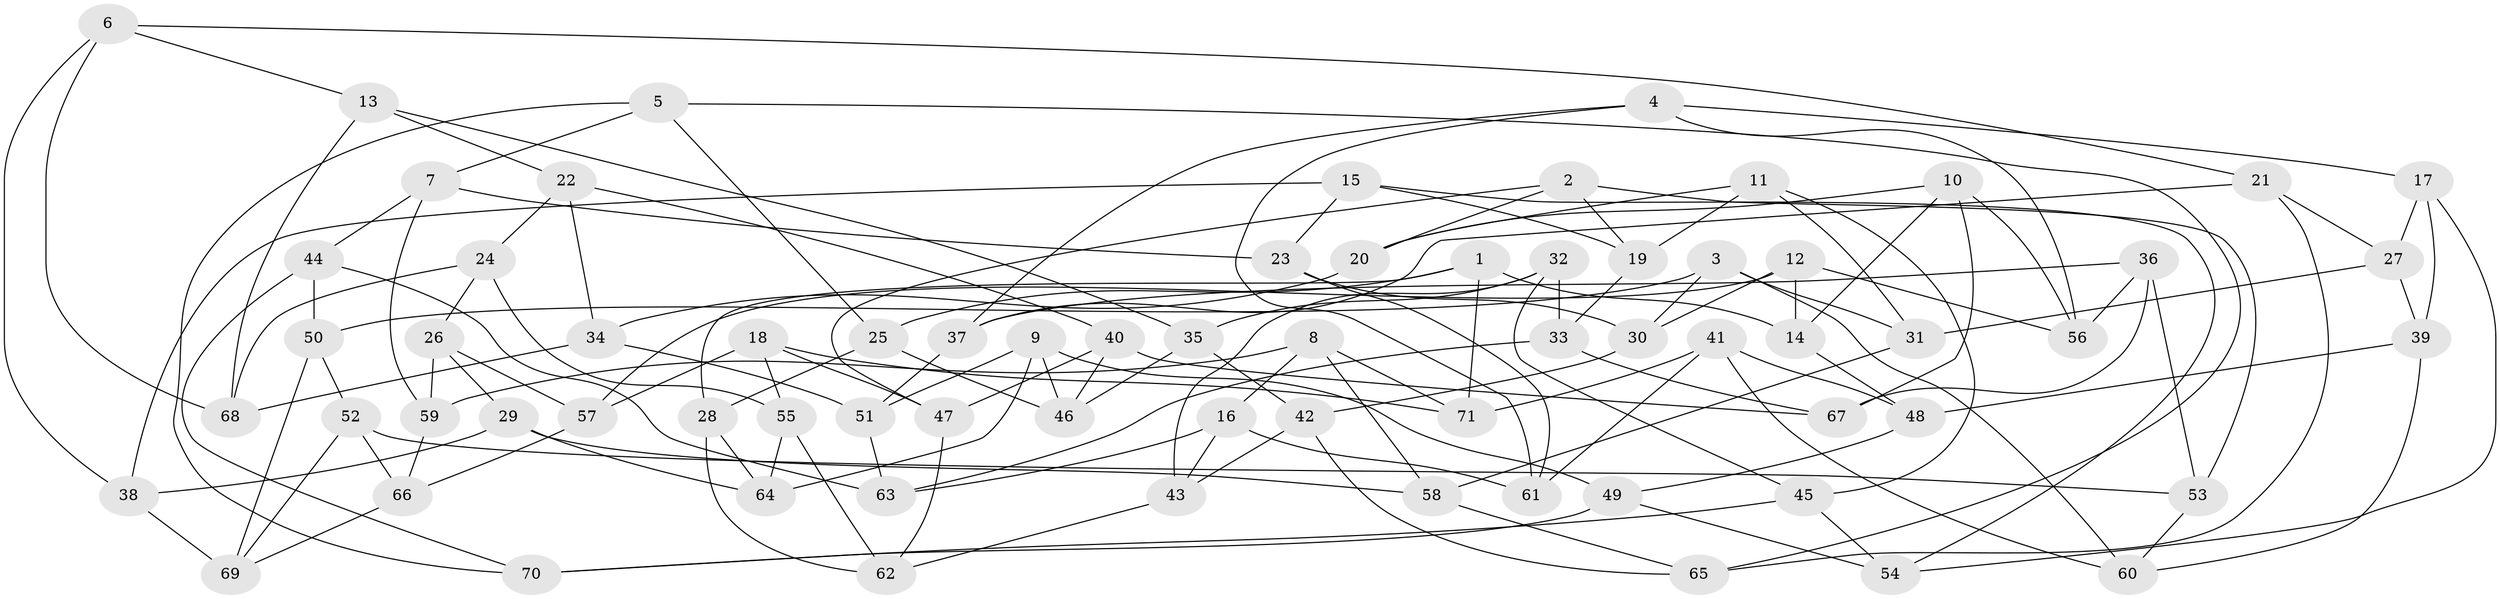 // Generated by graph-tools (version 1.1) at 2025/50/03/09/25 03:50:49]
// undirected, 71 vertices, 142 edges
graph export_dot {
graph [start="1"]
  node [color=gray90,style=filled];
  1;
  2;
  3;
  4;
  5;
  6;
  7;
  8;
  9;
  10;
  11;
  12;
  13;
  14;
  15;
  16;
  17;
  18;
  19;
  20;
  21;
  22;
  23;
  24;
  25;
  26;
  27;
  28;
  29;
  30;
  31;
  32;
  33;
  34;
  35;
  36;
  37;
  38;
  39;
  40;
  41;
  42;
  43;
  44;
  45;
  46;
  47;
  48;
  49;
  50;
  51;
  52;
  53;
  54;
  55;
  56;
  57;
  58;
  59;
  60;
  61;
  62;
  63;
  64;
  65;
  66;
  67;
  68;
  69;
  70;
  71;
  1 -- 71;
  1 -- 25;
  1 -- 28;
  1 -- 14;
  2 -- 20;
  2 -- 19;
  2 -- 47;
  2 -- 53;
  3 -- 30;
  3 -- 31;
  3 -- 60;
  3 -- 50;
  4 -- 17;
  4 -- 61;
  4 -- 56;
  4 -- 37;
  5 -- 25;
  5 -- 65;
  5 -- 7;
  5 -- 70;
  6 -- 13;
  6 -- 38;
  6 -- 21;
  6 -- 68;
  7 -- 44;
  7 -- 23;
  7 -- 59;
  8 -- 16;
  8 -- 71;
  8 -- 59;
  8 -- 58;
  9 -- 64;
  9 -- 51;
  9 -- 46;
  9 -- 49;
  10 -- 56;
  10 -- 14;
  10 -- 67;
  10 -- 20;
  11 -- 19;
  11 -- 45;
  11 -- 31;
  11 -- 20;
  12 -- 57;
  12 -- 14;
  12 -- 56;
  12 -- 30;
  13 -- 22;
  13 -- 35;
  13 -- 68;
  14 -- 48;
  15 -- 19;
  15 -- 23;
  15 -- 54;
  15 -- 38;
  16 -- 61;
  16 -- 43;
  16 -- 63;
  17 -- 27;
  17 -- 54;
  17 -- 39;
  18 -- 55;
  18 -- 57;
  18 -- 47;
  18 -- 71;
  19 -- 33;
  20 -- 34;
  21 -- 27;
  21 -- 65;
  21 -- 37;
  22 -- 34;
  22 -- 40;
  22 -- 24;
  23 -- 61;
  23 -- 30;
  24 -- 26;
  24 -- 68;
  24 -- 55;
  25 -- 46;
  25 -- 28;
  26 -- 59;
  26 -- 29;
  26 -- 57;
  27 -- 31;
  27 -- 39;
  28 -- 64;
  28 -- 62;
  29 -- 58;
  29 -- 64;
  29 -- 38;
  30 -- 42;
  31 -- 58;
  32 -- 43;
  32 -- 45;
  32 -- 33;
  32 -- 35;
  33 -- 63;
  33 -- 67;
  34 -- 68;
  34 -- 51;
  35 -- 42;
  35 -- 46;
  36 -- 56;
  36 -- 67;
  36 -- 37;
  36 -- 53;
  37 -- 51;
  38 -- 69;
  39 -- 60;
  39 -- 48;
  40 -- 46;
  40 -- 67;
  40 -- 47;
  41 -- 61;
  41 -- 71;
  41 -- 48;
  41 -- 60;
  42 -- 65;
  42 -- 43;
  43 -- 62;
  44 -- 63;
  44 -- 50;
  44 -- 70;
  45 -- 54;
  45 -- 70;
  47 -- 62;
  48 -- 49;
  49 -- 54;
  49 -- 70;
  50 -- 69;
  50 -- 52;
  51 -- 63;
  52 -- 66;
  52 -- 69;
  52 -- 53;
  53 -- 60;
  55 -- 64;
  55 -- 62;
  57 -- 66;
  58 -- 65;
  59 -- 66;
  66 -- 69;
}
